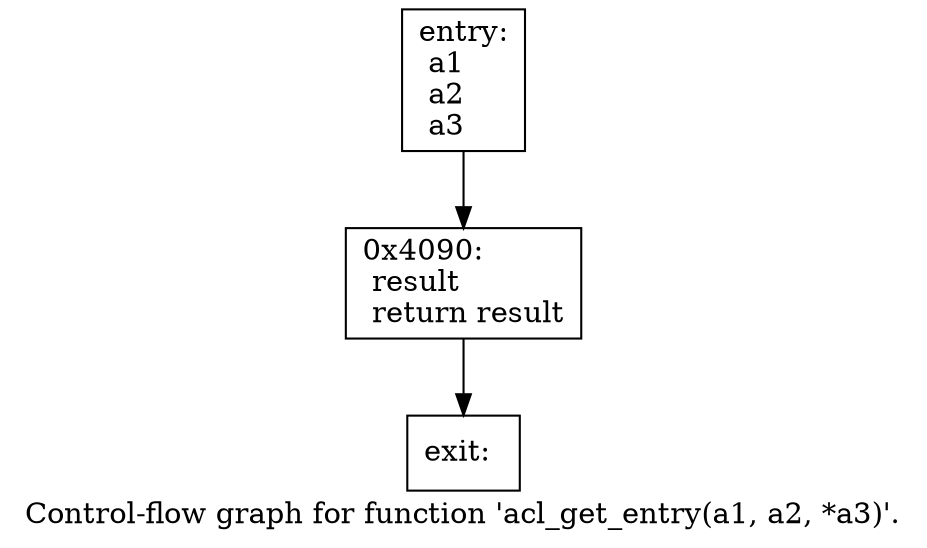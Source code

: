 digraph "Control-flow graph for function 'acl_get_entry(a1, a2, *a3)'." {
  label="Control-flow graph for function 'acl_get_entry(a1, a2, *a3)'.";
  node [shape=record];

  Node07971DE8 [label="{entry:\l  a1\l  a2\l  a3\l}"];
  Node07971DE8 -> Node07971698;
  Node07971698 [label="{0x4090:\l  result\l  return result\l}"];
  Node07971698 -> Node07971D58;
  Node07971D58 [label="{exit:\l}"];

}
